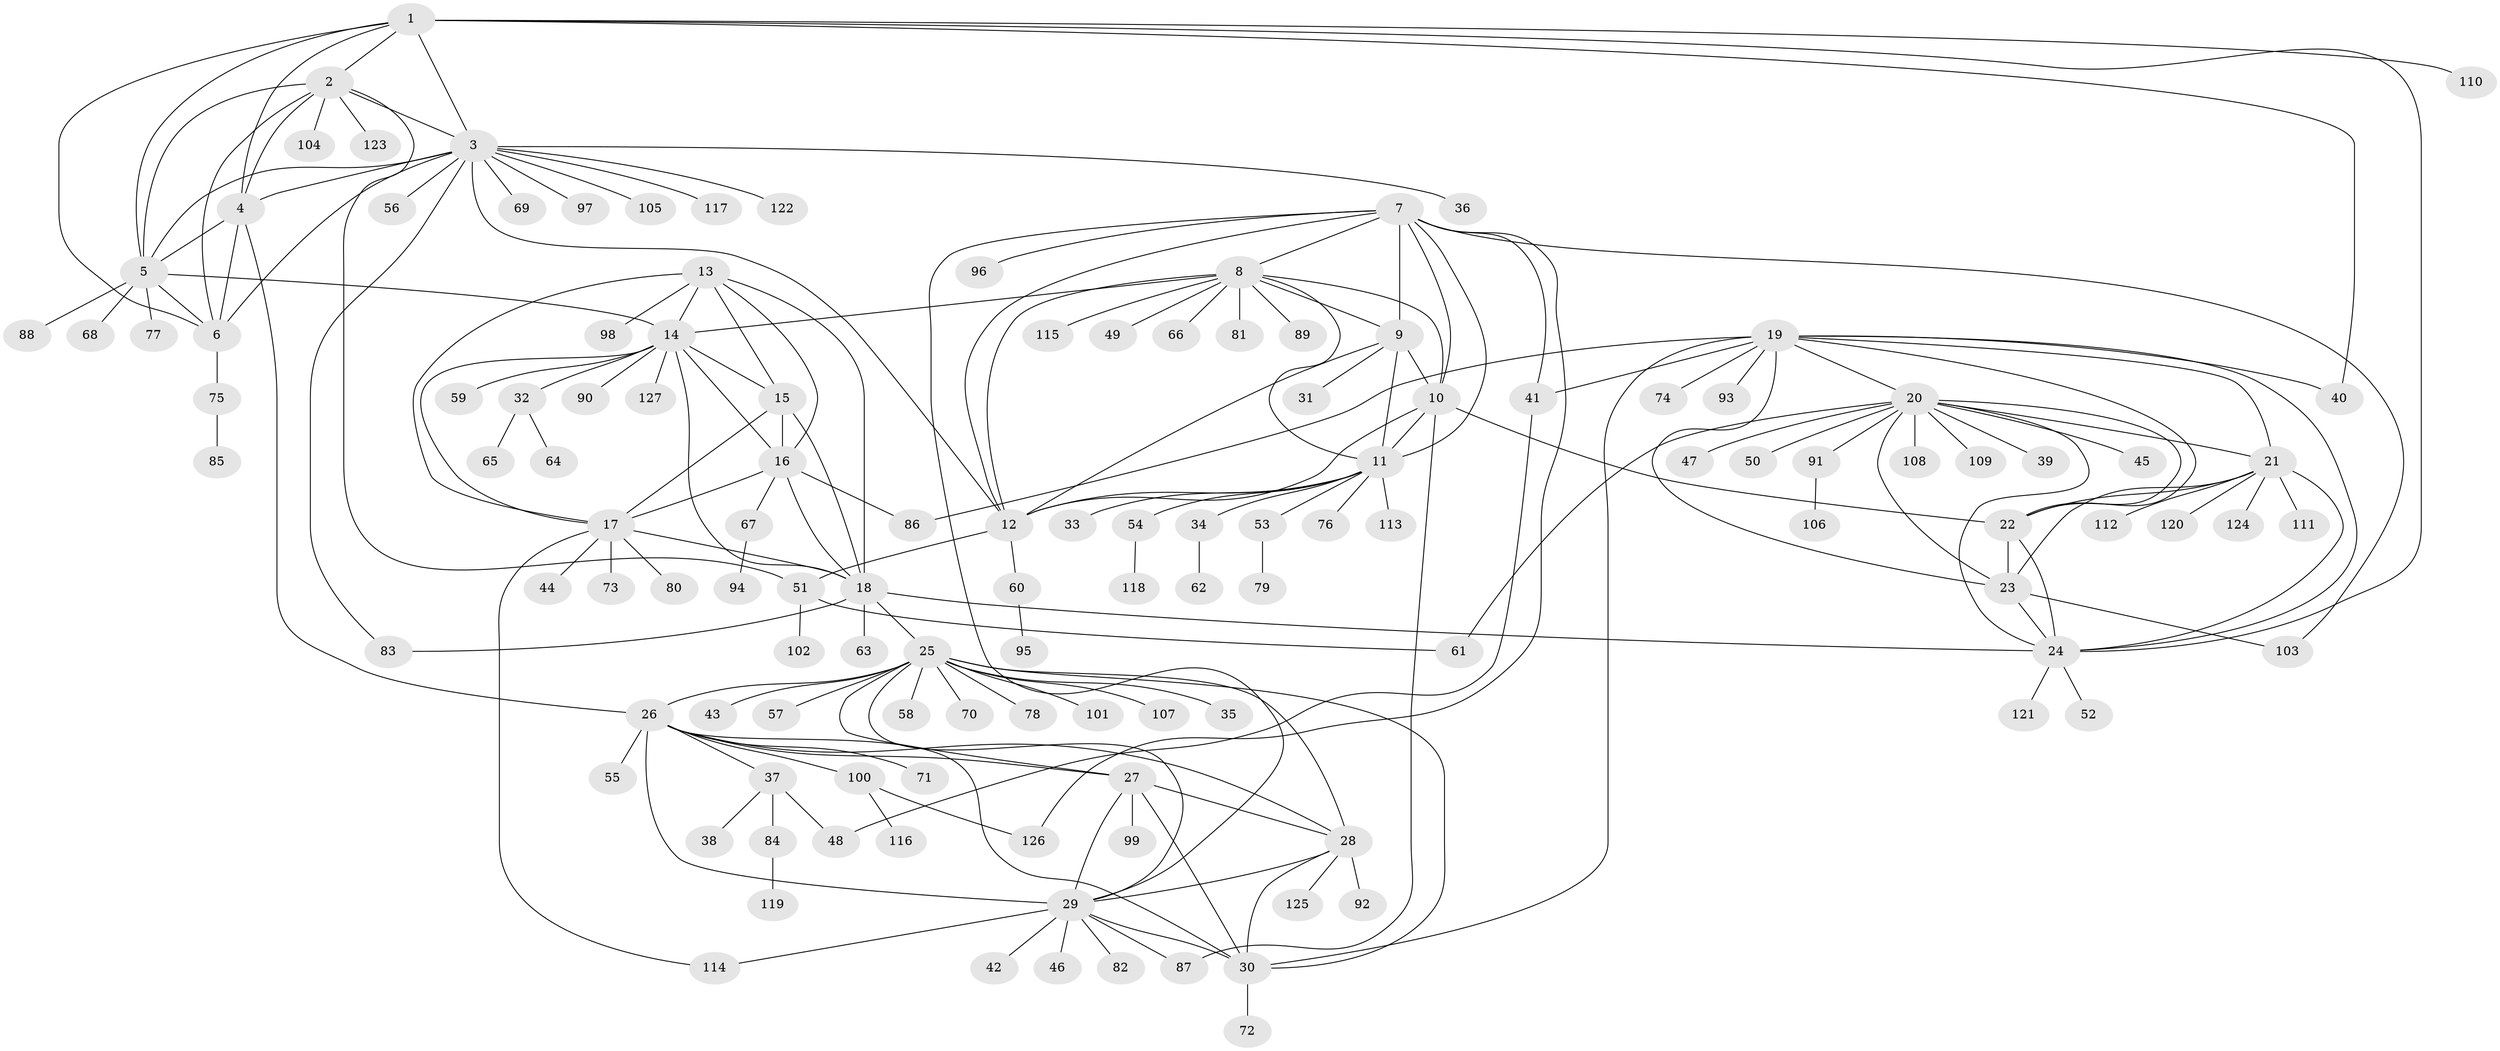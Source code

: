 // coarse degree distribution, {6: 0.1794871794871795, 5: 0.10256410256410256, 7: 0.15384615384615385, 4: 0.1282051282051282, 9: 0.02564102564102564, 1: 0.23076923076923078, 2: 0.1282051282051282, 3: 0.05128205128205128}
// Generated by graph-tools (version 1.1) at 2025/52/03/04/25 22:52:13]
// undirected, 127 vertices, 193 edges
graph export_dot {
  node [color=gray90,style=filled];
  1;
  2;
  3;
  4;
  5;
  6;
  7;
  8;
  9;
  10;
  11;
  12;
  13;
  14;
  15;
  16;
  17;
  18;
  19;
  20;
  21;
  22;
  23;
  24;
  25;
  26;
  27;
  28;
  29;
  30;
  31;
  32;
  33;
  34;
  35;
  36;
  37;
  38;
  39;
  40;
  41;
  42;
  43;
  44;
  45;
  46;
  47;
  48;
  49;
  50;
  51;
  52;
  53;
  54;
  55;
  56;
  57;
  58;
  59;
  60;
  61;
  62;
  63;
  64;
  65;
  66;
  67;
  68;
  69;
  70;
  71;
  72;
  73;
  74;
  75;
  76;
  77;
  78;
  79;
  80;
  81;
  82;
  83;
  84;
  85;
  86;
  87;
  88;
  89;
  90;
  91;
  92;
  93;
  94;
  95;
  96;
  97;
  98;
  99;
  100;
  101;
  102;
  103;
  104;
  105;
  106;
  107;
  108;
  109;
  110;
  111;
  112;
  113;
  114;
  115;
  116;
  117;
  118;
  119;
  120;
  121;
  122;
  123;
  124;
  125;
  126;
  127;
  1 -- 2;
  1 -- 3;
  1 -- 4;
  1 -- 5;
  1 -- 6;
  1 -- 24;
  1 -- 40;
  1 -- 110;
  2 -- 3;
  2 -- 4;
  2 -- 5;
  2 -- 6;
  2 -- 51;
  2 -- 104;
  2 -- 123;
  3 -- 4;
  3 -- 5;
  3 -- 6;
  3 -- 12;
  3 -- 36;
  3 -- 56;
  3 -- 69;
  3 -- 83;
  3 -- 97;
  3 -- 105;
  3 -- 117;
  3 -- 122;
  4 -- 5;
  4 -- 6;
  4 -- 26;
  5 -- 6;
  5 -- 14;
  5 -- 68;
  5 -- 77;
  5 -- 88;
  6 -- 75;
  7 -- 8;
  7 -- 9;
  7 -- 10;
  7 -- 11;
  7 -- 12;
  7 -- 29;
  7 -- 41;
  7 -- 96;
  7 -- 103;
  7 -- 126;
  8 -- 9;
  8 -- 10;
  8 -- 11;
  8 -- 12;
  8 -- 14;
  8 -- 49;
  8 -- 66;
  8 -- 81;
  8 -- 89;
  8 -- 115;
  9 -- 10;
  9 -- 11;
  9 -- 12;
  9 -- 31;
  10 -- 11;
  10 -- 12;
  10 -- 22;
  10 -- 87;
  11 -- 12;
  11 -- 33;
  11 -- 34;
  11 -- 53;
  11 -- 54;
  11 -- 76;
  11 -- 113;
  12 -- 51;
  12 -- 60;
  13 -- 14;
  13 -- 15;
  13 -- 16;
  13 -- 17;
  13 -- 18;
  13 -- 98;
  14 -- 15;
  14 -- 16;
  14 -- 17;
  14 -- 18;
  14 -- 32;
  14 -- 59;
  14 -- 90;
  14 -- 127;
  15 -- 16;
  15 -- 17;
  15 -- 18;
  16 -- 17;
  16 -- 18;
  16 -- 67;
  16 -- 86;
  17 -- 18;
  17 -- 44;
  17 -- 73;
  17 -- 80;
  17 -- 114;
  18 -- 24;
  18 -- 25;
  18 -- 63;
  18 -- 83;
  19 -- 20;
  19 -- 21;
  19 -- 22;
  19 -- 23;
  19 -- 24;
  19 -- 30;
  19 -- 40;
  19 -- 41;
  19 -- 74;
  19 -- 86;
  19 -- 93;
  20 -- 21;
  20 -- 22;
  20 -- 23;
  20 -- 24;
  20 -- 39;
  20 -- 45;
  20 -- 47;
  20 -- 50;
  20 -- 61;
  20 -- 91;
  20 -- 108;
  20 -- 109;
  21 -- 22;
  21 -- 23;
  21 -- 24;
  21 -- 111;
  21 -- 112;
  21 -- 120;
  21 -- 124;
  22 -- 23;
  22 -- 24;
  23 -- 24;
  23 -- 103;
  24 -- 52;
  24 -- 121;
  25 -- 26;
  25 -- 27;
  25 -- 28;
  25 -- 29;
  25 -- 30;
  25 -- 35;
  25 -- 43;
  25 -- 57;
  25 -- 58;
  25 -- 70;
  25 -- 78;
  25 -- 101;
  25 -- 107;
  26 -- 27;
  26 -- 28;
  26 -- 29;
  26 -- 30;
  26 -- 37;
  26 -- 55;
  26 -- 71;
  26 -- 100;
  27 -- 28;
  27 -- 29;
  27 -- 30;
  27 -- 99;
  28 -- 29;
  28 -- 30;
  28 -- 92;
  28 -- 125;
  29 -- 30;
  29 -- 42;
  29 -- 46;
  29 -- 82;
  29 -- 87;
  29 -- 114;
  30 -- 72;
  32 -- 64;
  32 -- 65;
  34 -- 62;
  37 -- 38;
  37 -- 48;
  37 -- 84;
  41 -- 48;
  51 -- 61;
  51 -- 102;
  53 -- 79;
  54 -- 118;
  60 -- 95;
  67 -- 94;
  75 -- 85;
  84 -- 119;
  91 -- 106;
  100 -- 116;
  100 -- 126;
}
